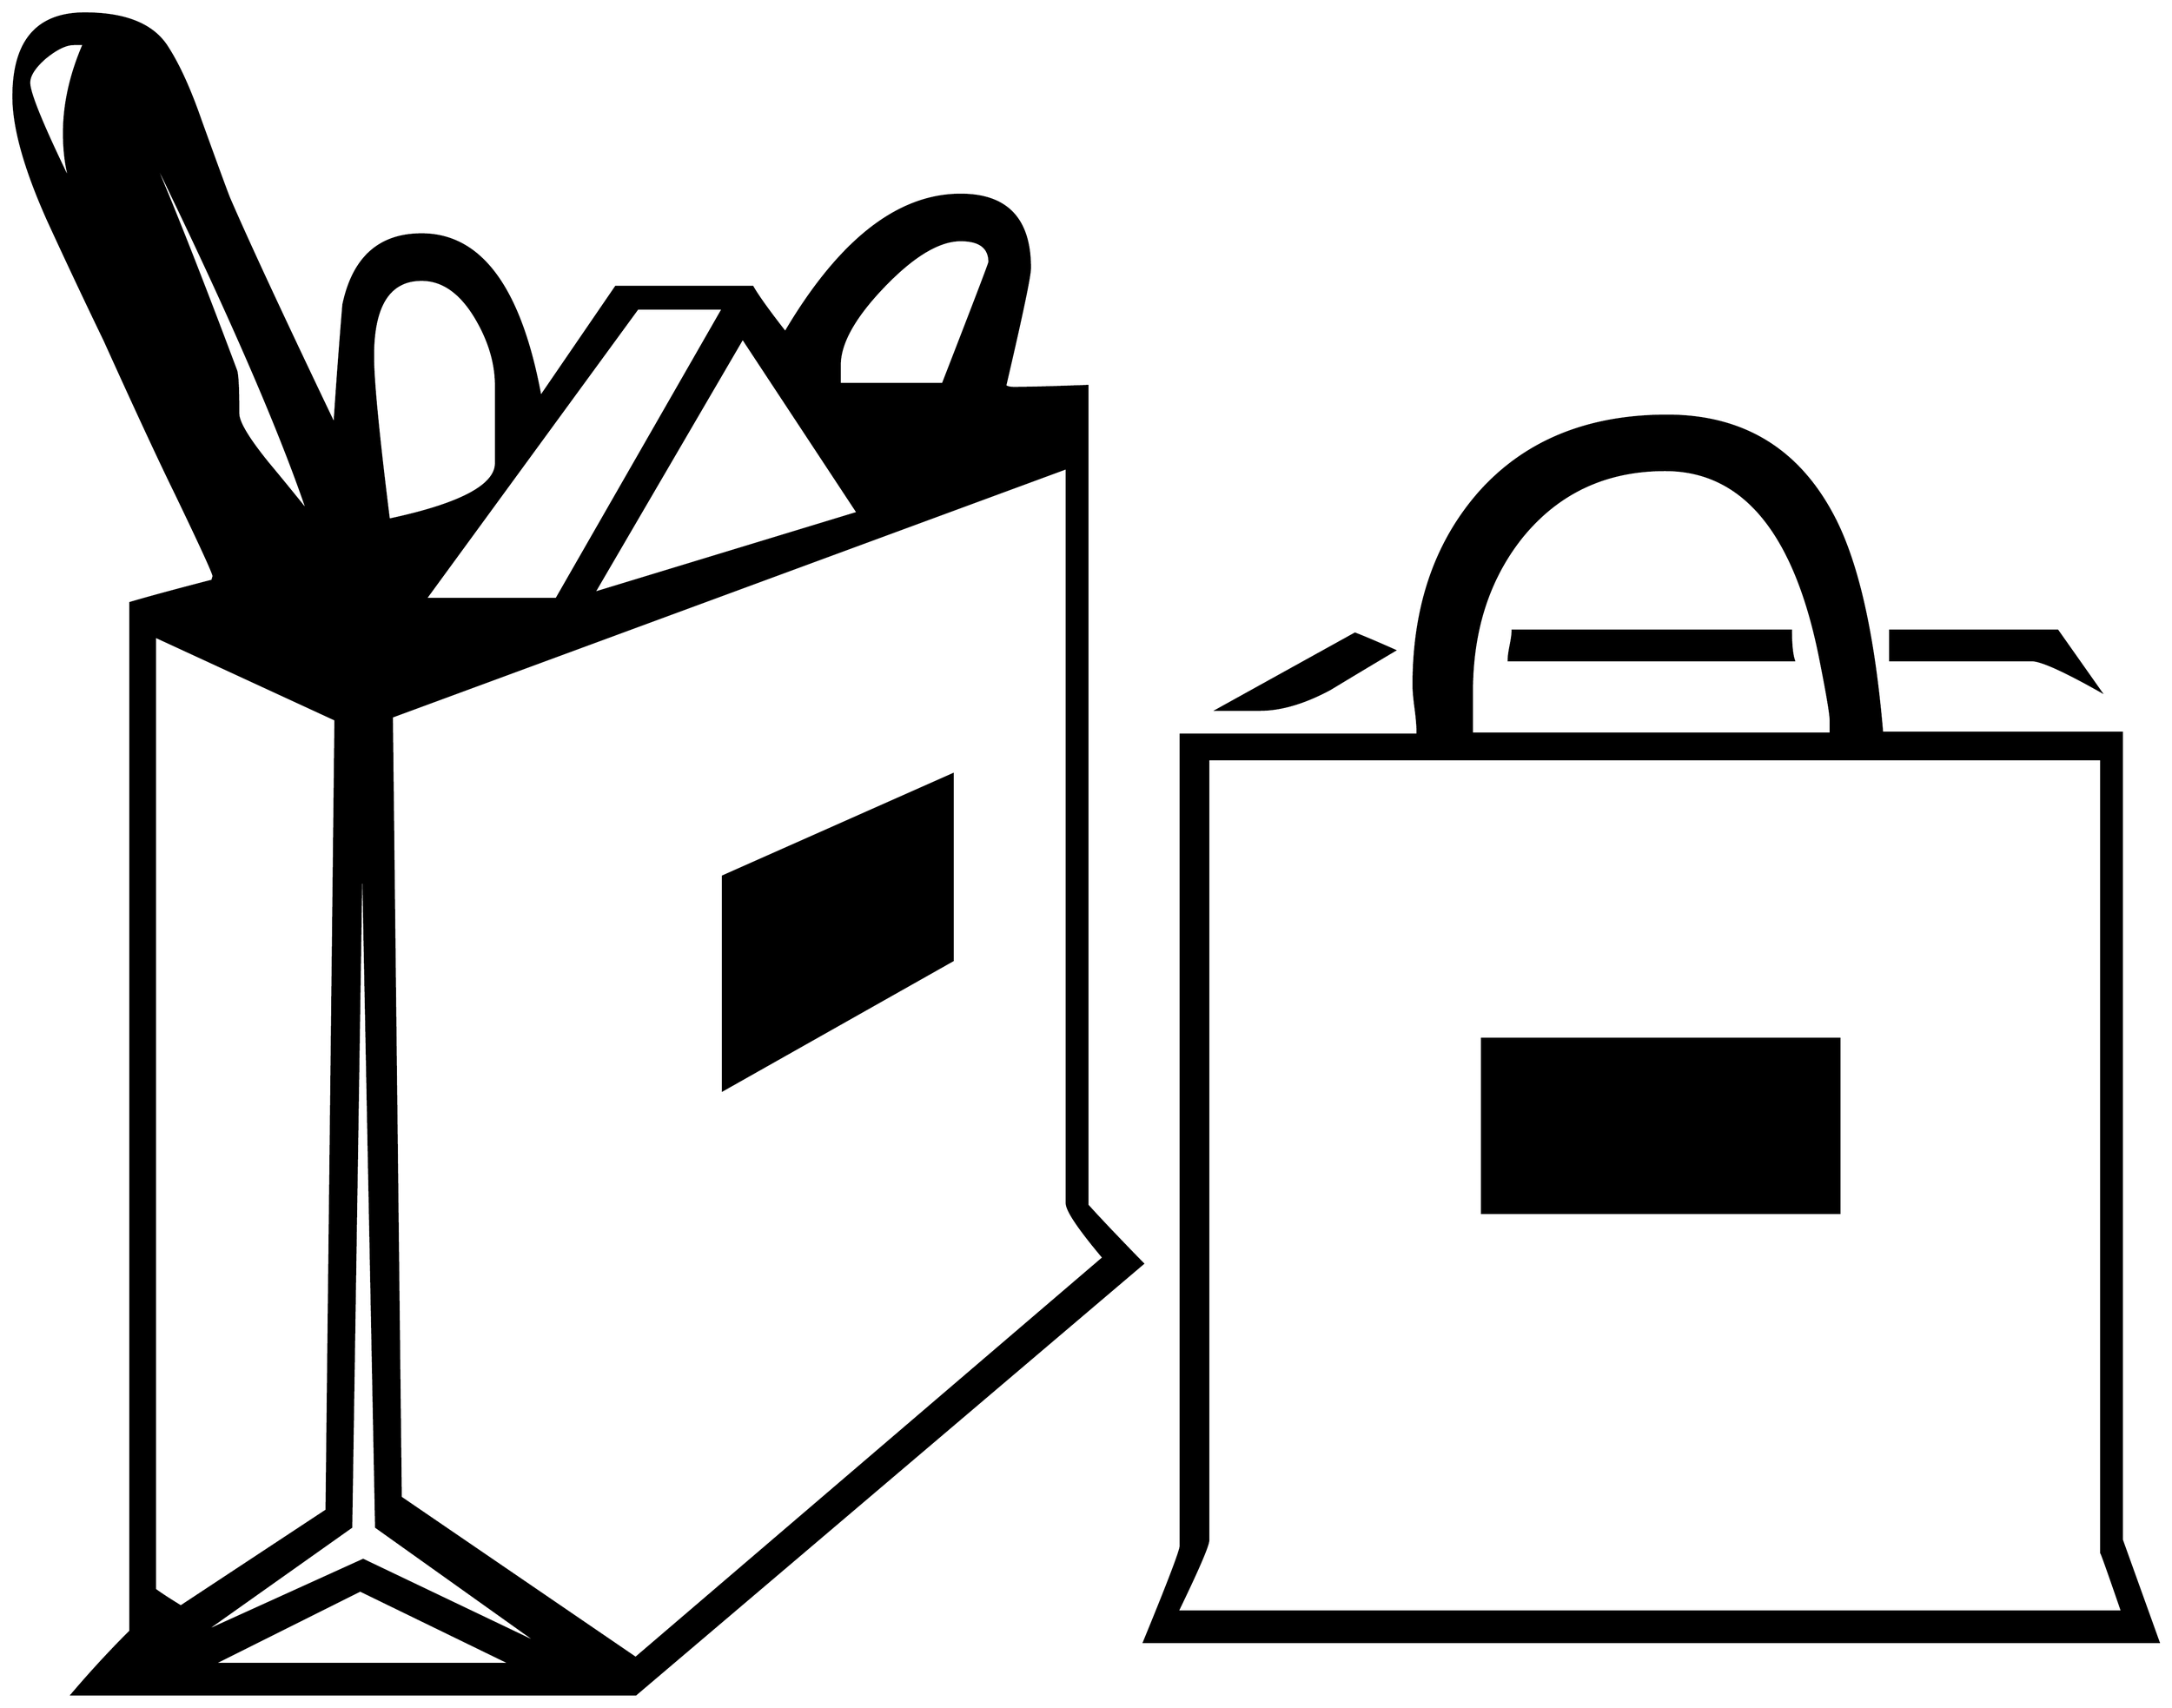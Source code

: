 


\begin{tikzpicture}[y=0.80pt, x=0.80pt, yscale=-1.0, xscale=1.0, inner sep=0pt, outer sep=0pt]
\begin{scope}[shift={(100.0,1735.0)},nonzero rule]
  \path[draw=.,fill=.,line width=1.600pt] (2281.0,-776.0) ..
    controls (2244.333,-796.667) and (2221.333,-807.0) ..
    (2212.0,-807.0) -- (2069.0,-807.0) -- (2069.0,-837.0) --
    (2238.0,-837.0) -- (2281.0,-776.0) -- cycle(1569.0,-817.0)
    .. controls (1547.667,-804.333) and (1526.0,-791.333) ..
    (1504.0,-778.0) .. controls (1478.0,-764.0) and
    (1454.333,-757.0) .. (1433.0,-757.0) -- (1390.0,-757.0) --
    (1529.0,-834.0) .. controls (1537.667,-830.667) and
    (1551.0,-825.0) .. (1569.0,-817.0) -- cycle(2340.0,184.0) --
    (1316.0,184.0) .. controls (1340.667,124.0) and (1353.0,91.667)
    .. (1353.0,87.0) -- (1353.0,-732.0) -- (1592.0,-732.0) --
    (1592.0,-736.0) .. controls (1592.0,-741.333) and
    (1591.333,-749.0) .. (1590.0,-759.0) .. controls
    (1588.667,-769.0) and (1588.0,-776.667) .. (1588.0,-782.0) ..
    controls (1588.0,-862.0) and (1610.667,-927.333) ..
    (1656.0,-978.0) .. controls (1702.0,-1028.667) and
    (1764.667,-1054.0) .. (1844.0,-1054.0) .. controls
    (1922.667,-1054.0) and (1979.667,-1018.0) .. (2015.0,-946.0) ..
    controls (2037.667,-899.333) and (2053.0,-828.667) ..
    (2061.0,-734.0) -- (2303.0,-734.0) -- (2303.0,81.0) ..
    controls (2303.0,81.0) and (2315.333,115.333) .. (2340.0,184.0)
    -- cycle(1315.0,-198.0) -- (803.0,237.0) -- (234.0,237.0) ..
    controls (252.667,215.0) and (272.333,193.667) .. (293.0,173.0) --
    (293.0,-865.0) .. controls (311.0,-870.333) and (338.0,-877.667)
    .. (374.0,-887.0) -- (375.0,-886.0) .. controls
    (375.667,-887.333) and (376.333,-889.333) .. (377.0,-892.0) ..
    controls (377.0,-894.667) and (364.333,-922.333) .. (339.0,-975.0)
    .. controls (322.333,-1009.0) and (298.333,-1060.667) ..
    (267.0,-1130.0) .. controls (247.667,-1170.0) and
    (228.667,-1210.333) .. (210.0,-1251.0) .. controls
    (186.667,-1303.0) and (175.0,-1344.667) .. (175.0,-1376.0) ..
    controls (175.0,-1432.0) and (199.0,-1460.0) ..
    (247.0,-1460.0) .. controls (287.0,-1460.0) and
    (314.333,-1449.333) .. (329.0,-1428.0) .. controls
    (341.0,-1410.0) and (352.667,-1384.667) .. (364.0,-1352.0) ..
    controls (381.333,-1304.0) and (391.0,-1277.667) ..
    (393.0,-1273.0) .. controls (412.333,-1228.333) and
    (447.667,-1152.333) .. (499.0,-1045.0) .. controls
    (501.667,-1085.667) and (504.667,-1126.0) .. (508.0,-1166.0) ..
    controls (518.0,-1213.333) and (544.333,-1237.0) ..
    (587.0,-1237.0) .. controls (647.0,-1237.0) and
    (687.0,-1182.333) .. (707.0,-1073.0) -- (783.0,-1184.0) --
    (921.0,-1184.0) .. controls (926.333,-1174.667) and
    (937.333,-1159.333) .. (954.0,-1138.0) .. controls
    (1008.667,-1230.667) and (1067.667,-1277.0) .. (1131.0,-1277.0) ..
    controls (1177.667,-1277.0) and (1201.0,-1252.333) ..
    (1201.0,-1203.0) .. controls (1201.0,-1195.0) and
    (1192.667,-1155.333) .. (1176.0,-1084.0) .. controls
    (1178.0,-1082.667) and (1180.667,-1082.0) .. (1184.0,-1082.0) ..
    controls (1198.667,-1082.0) and (1223.667,-1082.667) ..
    (1259.0,-1084.0) -- (1259.0,-257.0) .. controls
    (1271.0,-243.667) and (1289.667,-224.0) .. (1315.0,-198.0) --
    cycle(2009.0,-733.0) -- (2009.0,-746.0) .. controls
    (2009.0,-752.667) and (2005.333,-774.333) .. (1998.0,-811.0) ..
    controls (1972.667,-936.333) and (1920.667,-999.0) ..
    (1842.0,-999.0) .. controls (1782.0,-999.0) and
    (1733.667,-976.333) .. (1697.0,-931.0) .. controls
    (1663.667,-889.0) and (1647.0,-837.0) .. (1647.0,-775.0) --
    (1647.0,-733.0) -- (2009.0,-733.0) -- cycle(1160.0,-1209.0)
    .. controls (1160.0,-1223.667) and (1150.333,-1231.0) ..
    (1131.0,-1231.0) .. controls (1109.0,-1231.0) and
    (1083.0,-1215.333) .. (1053.0,-1184.0) .. controls
    (1023.667,-1153.333) and (1009.0,-1127.0) .. (1009.0,-1105.0) --
    (1009.0,-1086.0) -- (1113.0,-1086.0) .. controls
    (1144.333,-1166.667) and (1160.0,-1207.667) .. (1160.0,-1209.0) --
    cycle(2303.0,153.0) .. controls (2289.0,112.333) and
    (2282.0,92.667) .. (2282.0,94.0) -- (2282.0,-707.0) --
    (1381.0,-707.0) -- (1381.0,81.0) .. controls (1381.0,86.333)
    and (1370.667,110.333) .. (1350.0,153.0) -- (2303.0,153.0) --
    cycle(1027.0,-956.0) -- (911.0,-1132.0) -- (761.0,-875.0) --
    (1027.0,-956.0) -- cycle(891.0,-1162.0) -- (805.0,-1162.0)
    -- (591.0,-869.0) -- (723.0,-869.0) -- (891.0,-1162.0) --
    cycle(662.0,-1006.0) -- (662.0,-1084.0) .. controls
    (662.0,-1106.667) and (655.333,-1129.333) .. (642.0,-1152.0) ..
    controls (626.667,-1178.0) and (608.333,-1191.0) ..
    (587.0,-1191.0) .. controls (554.333,-1191.0) and
    (538.0,-1165.333) .. (538.0,-1114.0) .. controls
    (538.0,-1089.333) and (543.333,-1034.333) .. (554.0,-949.0) ..
    controls (626.0,-964.333) and (662.0,-983.333) ..
    (662.0,-1006.0) -- cycle(246.0,-1429.0) -- (236.0,-1429.0)
    .. controls (228.0,-1429.0) and (218.333,-1424.333) ..
    (207.0,-1415.0) .. controls (196.333,-1405.667) and
    (191.0,-1397.333) .. (191.0,-1390.0) .. controls
    (191.0,-1379.333) and (205.0,-1345.333) .. (233.0,-1288.0) ..
    controls (228.333,-1303.333) and (226.0,-1320.333) ..
    (226.0,-1339.0) .. controls (226.0,-1368.333) and
    (232.667,-1398.333) .. (246.0,-1429.0) -- cycle(472.0,-957.0) ..
    controls (442.0,-1045.667) and (385.667,-1174.0) ..
    (303.0,-1342.0) .. controls (327.0,-1288.667) and
    (359.333,-1207.667) .. (400.0,-1099.0) .. controls
    (401.333,-1094.333) and (402.0,-1080.0) .. (402.0,-1056.0) ..
    controls (402.0,-1047.333) and (412.0,-1030.667) ..
    (432.0,-1006.0) .. controls (445.333,-990.0) and
    (458.667,-973.667) .. (472.0,-957.0) -- cycle(1275.0,-204.0) ..
    controls (1250.333,-233.333) and (1238.0,-251.667) ..
    (1238.0,-259.0) -- (1238.0,-1001.0) -- (557.0,-750.0) --
    (566.0,38.0) -- (803.0,200.0) -- (1275.0,-204.0) --
    cycle(708.0,187.0) -- (541.0,68.0) -- (527.0,-645.0) --
    (516.0,68.0) -- (365.0,175.0) -- (528.0,101.0) --
    (708.0,187.0) -- cycle(500.0,-747.0) -- (318.0,-831.0) --
    (318.0,131.0) .. controls (323.333,135.0) and (332.0,140.667) ..
    (344.0,148.0) -- (491.0,51.0) -- (500.0,-747.0) --
    cycle(677.0,206.0) -- (525.0,132.0) -- (377.0,206.0) --
    (677.0,206.0) -- cycle(1972.0,-807.0) -- (1684.0,-807.0) ..
    controls (1684.0,-810.333) and (1684.667,-815.333) ..
    (1686.0,-822.0) .. controls (1687.333,-828.667) and
    (1688.0,-833.667) .. (1688.0,-837.0) -- (1969.0,-837.0) ..
    controls (1969.0,-823.0) and (1970.0,-813.0) ..
    (1972.0,-807.0) -- cycle(2018.0,-249.0) -- (1657.0,-249.0)
    -- (1657.0,-425.0) -- (2018.0,-425.0) -- (2018.0,-249.0) --
    cycle(1123.0,-504.0) -- (891.0,-373.0) -- (891.0,-589.0) --
    (1123.0,-692.0) -- (1123.0,-504.0) -- cycle;
\end{scope}

\end{tikzpicture}

